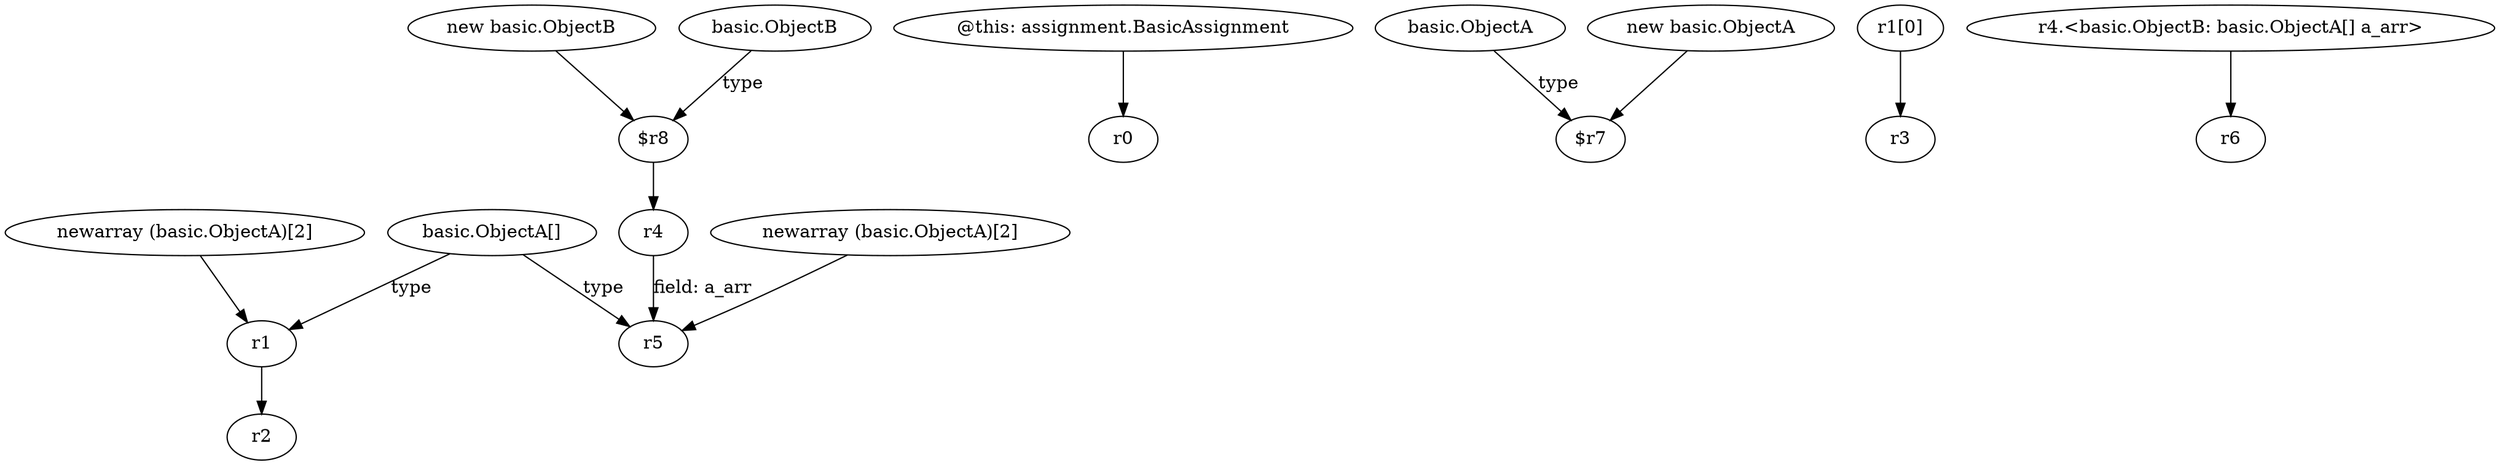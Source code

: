 digraph g {
0[label="r1"]
1[label="r2"]
0->1[label=""]
2[label="@this: assignment.BasicAssignment"]
3[label="r0"]
2->3[label=""]
4[label="$r8"]
5[label="r4"]
4->5[label=""]
6[label="basic.ObjectA"]
7[label="$r7"]
6->7[label="type"]
8[label="newarray (basic.ObjectA)[2]"]
9[label="r5"]
8->9[label=""]
10[label="new basic.ObjectB"]
10->4[label=""]
11[label="newarray (basic.ObjectA)[2]"]
11->0[label=""]
12[label="basic.ObjectB"]
12->4[label="type"]
13[label="r1[0]"]
14[label="r3"]
13->14[label=""]
15[label="r4.<basic.ObjectB: basic.ObjectA[] a_arr>"]
16[label="r6"]
15->16[label=""]
17[label="new basic.ObjectA"]
17->7[label=""]
18[label="basic.ObjectA[]"]
18->0[label="type"]
18->9[label="type"]
5->9[label="field: a_arr"]
}